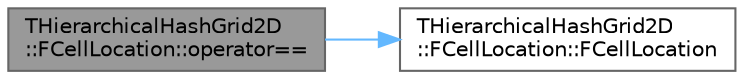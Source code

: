 digraph "THierarchicalHashGrid2D::FCellLocation::operator=="
{
 // INTERACTIVE_SVG=YES
 // LATEX_PDF_SIZE
  bgcolor="transparent";
  edge [fontname=Helvetica,fontsize=10,labelfontname=Helvetica,labelfontsize=10];
  node [fontname=Helvetica,fontsize=10,shape=box,height=0.2,width=0.4];
  rankdir="LR";
  Node1 [id="Node000001",label="THierarchicalHashGrid2D\l::FCellLocation::operator==",height=0.2,width=0.4,color="gray40", fillcolor="grey60", style="filled", fontcolor="black",tooltip=" "];
  Node1 -> Node2 [id="edge1_Node000001_Node000002",color="steelblue1",style="solid",tooltip=" "];
  Node2 [id="Node000002",label="THierarchicalHashGrid2D\l::FCellLocation::FCellLocation",height=0.2,width=0.4,color="grey40", fillcolor="white", style="filled",URL="$da/dcf/structTHierarchicalHashGrid2D_1_1FCellLocation.html#a789abeefca2a694c3e88fce66f2e08d3",tooltip=" "];
}
